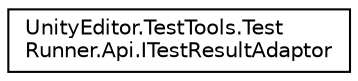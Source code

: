 digraph "Graphical Class Hierarchy"
{
 // LATEX_PDF_SIZE
  edge [fontname="Helvetica",fontsize="10",labelfontname="Helvetica",labelfontsize="10"];
  node [fontname="Helvetica",fontsize="10",shape=record];
  rankdir="LR";
  Node0 [label="UnityEditor.TestTools.Test\lRunner.Api.ITestResultAdaptor",height=0.2,width=0.4,color="black", fillcolor="white", style="filled",URL="$interface_unity_editor_1_1_test_tools_1_1_test_runner_1_1_api_1_1_i_test_result_adaptor.html",tooltip=" "];
}
